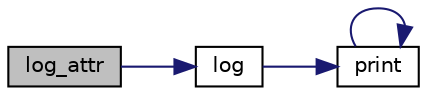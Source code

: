 digraph "log_attr"
{
 // LATEX_PDF_SIZE
  edge [fontname="Helvetica",fontsize="10",labelfontname="Helvetica",labelfontsize="10"];
  node [fontname="Helvetica",fontsize="10",shape=record];
  rankdir="LR";
  Node1 [label="log_attr",height=0.2,width=0.4,color="black", fillcolor="grey75", style="filled", fontcolor="black",tooltip=" "];
  Node1 -> Node2 [color="midnightblue",fontsize="10",style="solid",fontname="Helvetica"];
  Node2 [label="log",height=0.2,width=0.4,color="black", fillcolor="white", style="filled",URL="$da/d15/classlogger_1_1_log.html#aa66807d63c17afdc4bc6bfa5a9b0c09d",tooltip=" "];
  Node2 -> Node3 [color="midnightblue",fontsize="10",style="solid",fontname="Helvetica"];
  Node3 [label="print",height=0.2,width=0.4,color="black", fillcolor="white", style="filled",URL="$da/d15/classlogger_1_1_log.html#ad994154b3e6e87a0c859189b9b2cfbe6",tooltip=" "];
  Node3 -> Node3 [color="midnightblue",fontsize="10",style="solid",fontname="Helvetica"];
}
